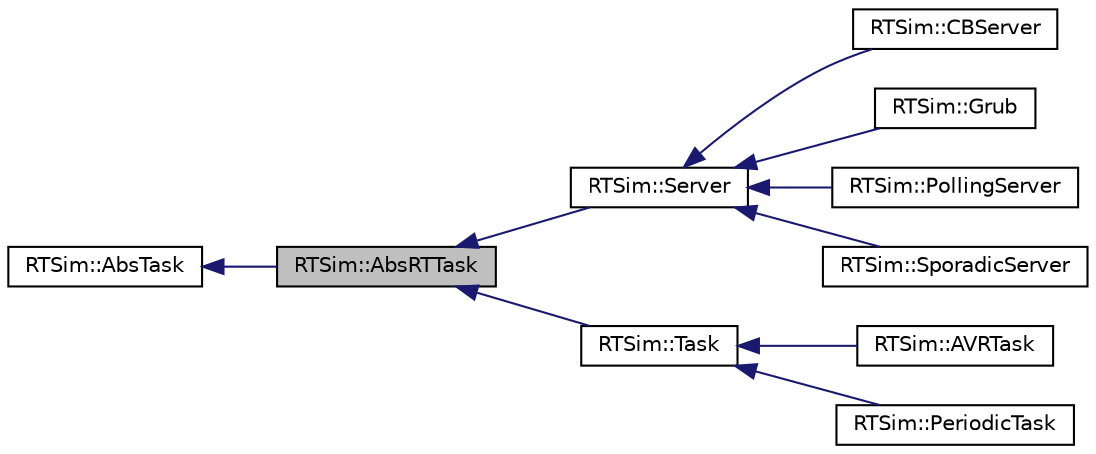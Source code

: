 digraph "RTSim::AbsRTTask"
{
  edge [fontname="Helvetica",fontsize="10",labelfontname="Helvetica",labelfontsize="10"];
  node [fontname="Helvetica",fontsize="10",shape=record];
  rankdir="LR";
  Node1 [label="RTSim::AbsRTTask",height=0.2,width=0.4,color="black", fillcolor="grey75", style="filled", fontcolor="black"];
  Node2 -> Node1 [dir="back",color="midnightblue",fontsize="10",style="solid",fontname="Helvetica"];
  Node2 [label="RTSim::AbsTask",height=0.2,width=0.4,color="black", fillcolor="white", style="filled",URL="$de/d5f/classRTSim_1_1AbsTask.html"];
  Node1 -> Node3 [dir="back",color="midnightblue",fontsize="10",style="solid",fontname="Helvetica"];
  Node3 [label="RTSim::Server",height=0.2,width=0.4,color="black", fillcolor="white", style="filled",URL="$d4/de1/classRTSim_1_1Server.html"];
  Node3 -> Node4 [dir="back",color="midnightblue",fontsize="10",style="solid",fontname="Helvetica"];
  Node4 [label="RTSim::CBServer",height=0.2,width=0.4,color="black", fillcolor="white", style="filled",URL="$d2/df3/classRTSim_1_1CBServer.html"];
  Node3 -> Node5 [dir="back",color="midnightblue",fontsize="10",style="solid",fontname="Helvetica"];
  Node5 [label="RTSim::Grub",height=0.2,width=0.4,color="black", fillcolor="white", style="filled",URL="$dc/dbb/classRTSim_1_1Grub.html"];
  Node3 -> Node6 [dir="back",color="midnightblue",fontsize="10",style="solid",fontname="Helvetica"];
  Node6 [label="RTSim::PollingServer",height=0.2,width=0.4,color="black", fillcolor="white", style="filled",URL="$df/ded/classRTSim_1_1PollingServer.html"];
  Node3 -> Node7 [dir="back",color="midnightblue",fontsize="10",style="solid",fontname="Helvetica"];
  Node7 [label="RTSim::SporadicServer",height=0.2,width=0.4,color="black", fillcolor="white", style="filled",URL="$d8/d1e/classRTSim_1_1SporadicServer.html"];
  Node1 -> Node8 [dir="back",color="midnightblue",fontsize="10",style="solid",fontname="Helvetica"];
  Node8 [label="RTSim::Task",height=0.2,width=0.4,color="black", fillcolor="white", style="filled",URL="$d8/db0/classRTSim_1_1Task.html"];
  Node8 -> Node9 [dir="back",color="midnightblue",fontsize="10",style="solid",fontname="Helvetica"];
  Node9 [label="RTSim::AVRTask",height=0.2,width=0.4,color="black", fillcolor="white", style="filled",URL="$d0/d76/classRTSim_1_1AVRTask.html"];
  Node8 -> Node10 [dir="back",color="midnightblue",fontsize="10",style="solid",fontname="Helvetica"];
  Node10 [label="RTSim::PeriodicTask",height=0.2,width=0.4,color="black", fillcolor="white", style="filled",URL="$d4/d2e/classRTSim_1_1PeriodicTask.html"];
}

